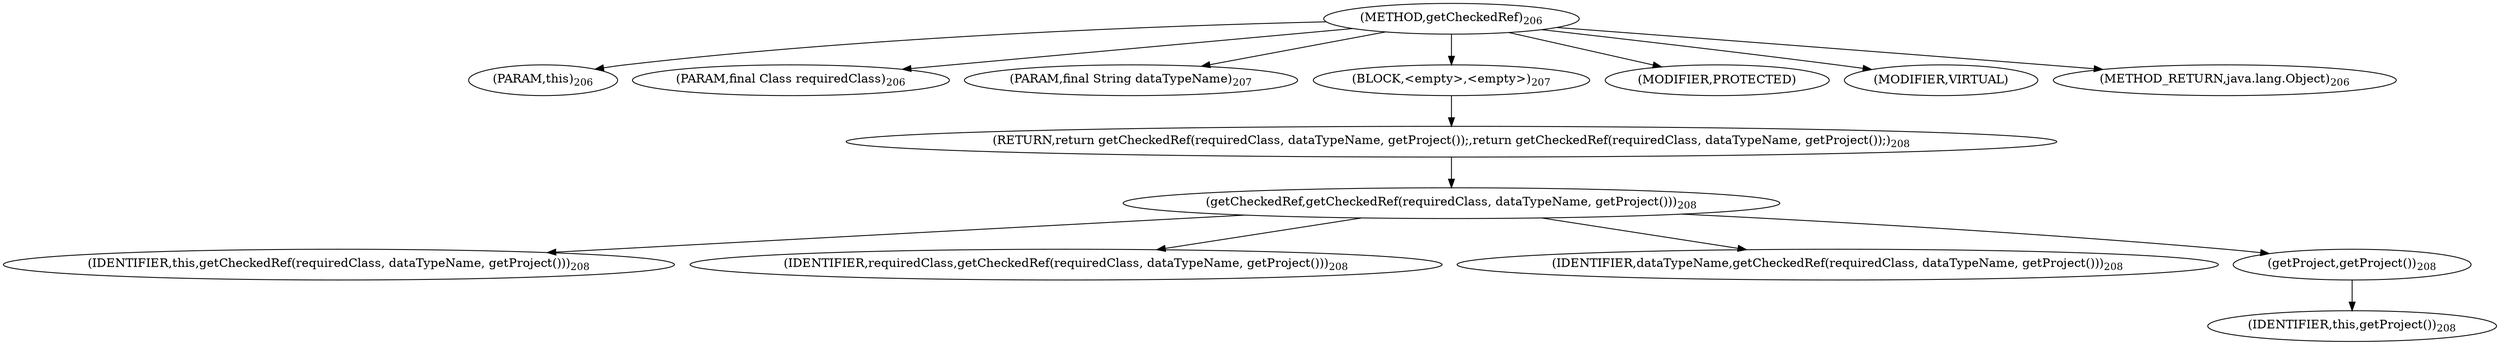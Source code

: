 digraph "getCheckedRef" {  
"234" [label = <(METHOD,getCheckedRef)<SUB>206</SUB>> ]
"26" [label = <(PARAM,this)<SUB>206</SUB>> ]
"235" [label = <(PARAM,final Class requiredClass)<SUB>206</SUB>> ]
"236" [label = <(PARAM,final String dataTypeName)<SUB>207</SUB>> ]
"237" [label = <(BLOCK,&lt;empty&gt;,&lt;empty&gt;)<SUB>207</SUB>> ]
"238" [label = <(RETURN,return getCheckedRef(requiredClass, dataTypeName, getProject());,return getCheckedRef(requiredClass, dataTypeName, getProject());)<SUB>208</SUB>> ]
"239" [label = <(getCheckedRef,getCheckedRef(requiredClass, dataTypeName, getProject()))<SUB>208</SUB>> ]
"27" [label = <(IDENTIFIER,this,getCheckedRef(requiredClass, dataTypeName, getProject()))<SUB>208</SUB>> ]
"240" [label = <(IDENTIFIER,requiredClass,getCheckedRef(requiredClass, dataTypeName, getProject()))<SUB>208</SUB>> ]
"241" [label = <(IDENTIFIER,dataTypeName,getCheckedRef(requiredClass, dataTypeName, getProject()))<SUB>208</SUB>> ]
"242" [label = <(getProject,getProject())<SUB>208</SUB>> ]
"25" [label = <(IDENTIFIER,this,getProject())<SUB>208</SUB>> ]
"243" [label = <(MODIFIER,PROTECTED)> ]
"244" [label = <(MODIFIER,VIRTUAL)> ]
"245" [label = <(METHOD_RETURN,java.lang.Object)<SUB>206</SUB>> ]
  "234" -> "26" 
  "234" -> "235" 
  "234" -> "236" 
  "234" -> "237" 
  "234" -> "243" 
  "234" -> "244" 
  "234" -> "245" 
  "237" -> "238" 
  "238" -> "239" 
  "239" -> "27" 
  "239" -> "240" 
  "239" -> "241" 
  "239" -> "242" 
  "242" -> "25" 
}
